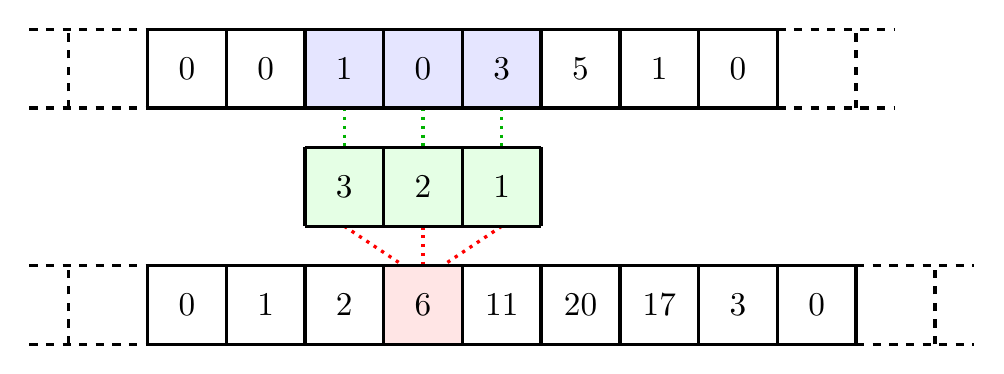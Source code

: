 \begin{tikzpicture}

\begin{scope}

\draw [dotted, very thick, green!70!black] (0.5,0) -- ++(0,-0.5);
\draw [dotted, very thick, green!70!black] (1.5,0) -- ++(0,-0.5);
\draw [dotted, very thick, green!70!black] (2.5,0) -- ++(0,-0.5) ;

\draw [dotted, very thick, red] (0.5,-1.5) -- ++(0.75,-0.5);
\draw [dotted, very thick, red] (1.5,-1.5) -- ++(0,-0.5);
\draw [dotted, very thick, red] (2.5,-1.5) -- ++(-0.75,-0.5);

\draw[very thick,dashed]  (-3.5,0) grid ++(1.5,1);
\draw[very thick]  (-2,0) grid ++(2,1);
\node[scale=1.2] at (-0.5,0.5) {$0$};
\node[scale=1.2] at (-1.5,0.5) {$0$};

\draw[very thick,dashed]  (6,0) grid ++(1.5,1);
\draw[very thick]  (5,0) grid ++(1,1);
\node[scale=1.2] at (5.5,0.5) {$0$};


%\fill[blue!20] (1,0) rectangle ++(1,1);
\fill[blue!10!white] (0,0) rectangle ++(1,1);
\fill[blue!10!white] (1,0) rectangle ++(1,1);
\fill[blue!10!white] (2,0) rectangle ++(1,1);
\draw[very thick]  (0,0) grid ++(5,1);

\node[scale=1.2] at (0.5,0.5) {$1$};
\node[scale=1.2] at (1.5,0.5) {$0$};
\node[scale=1.2] at (2.5,0.5) {$3$};
\node[scale=1.2] at (3.5,0.5) {$5$};
\node[scale=1.2] at (4.5,0.5) {$1$};
\end{scope}

\begin{scope}[yshift=-1.5cm]
%\fill[red!30] (1,0) rectangle ++(1,1);
\fill[green!10!white] (0,0) rectangle ++(1,1);
\fill[green!10!white] (1,0) rectangle ++(1,1);
\fill[green!10!white] (2,0) rectangle ++(1,1);
\draw[very thick]  (0,0) grid ++(3,1);
\node[scale=1.2] at (0.5,0.5) {$3$};
\node[scale=1.2] at (1.5,0.5) {$2$};
\node[scale=1.2] at (2.5,0.5) {$1$};

\end{scope}

\begin{scope}[yshift=-3cm]
\draw[very thick,dashed]  (-3.5,0) grid ++(1.5,1);
\draw[very thick,dashed]  (7,0) grid ++(1.5,1);
\fill[red!10!white	  ] (1,0) rectangle ++(1,1);
\draw[very thick]  (-2,0) grid ++(9,1);


\node[scale=1.2] at (-1.5,0.5) {$0$};
\node[scale=1.2] at (-0.5,0.5) {$1$};
\node[scale=1.2] at (0.5,0.5) {$2$};
\node[scale=1.2] at (1.5,0.5) {$6$};
\node[scale=1.2] at (2.5,0.5) {$11$};
\node[scale=1.2] at (3.5,0.5) {$20$};
\node[scale=1.2] at (4.5,0.5) {$17$};
\node[scale=1.2] at (5.5,0.5) {$3$};
\node[scale=1.2] at (6.5,0.5) {$0$};
\end{scope}

% \node[scale=3] at (-1,-1) {$\star$};
% \node[scale=3] at (-1,-4+0.4) {$=$};


\end{tikzpicture}